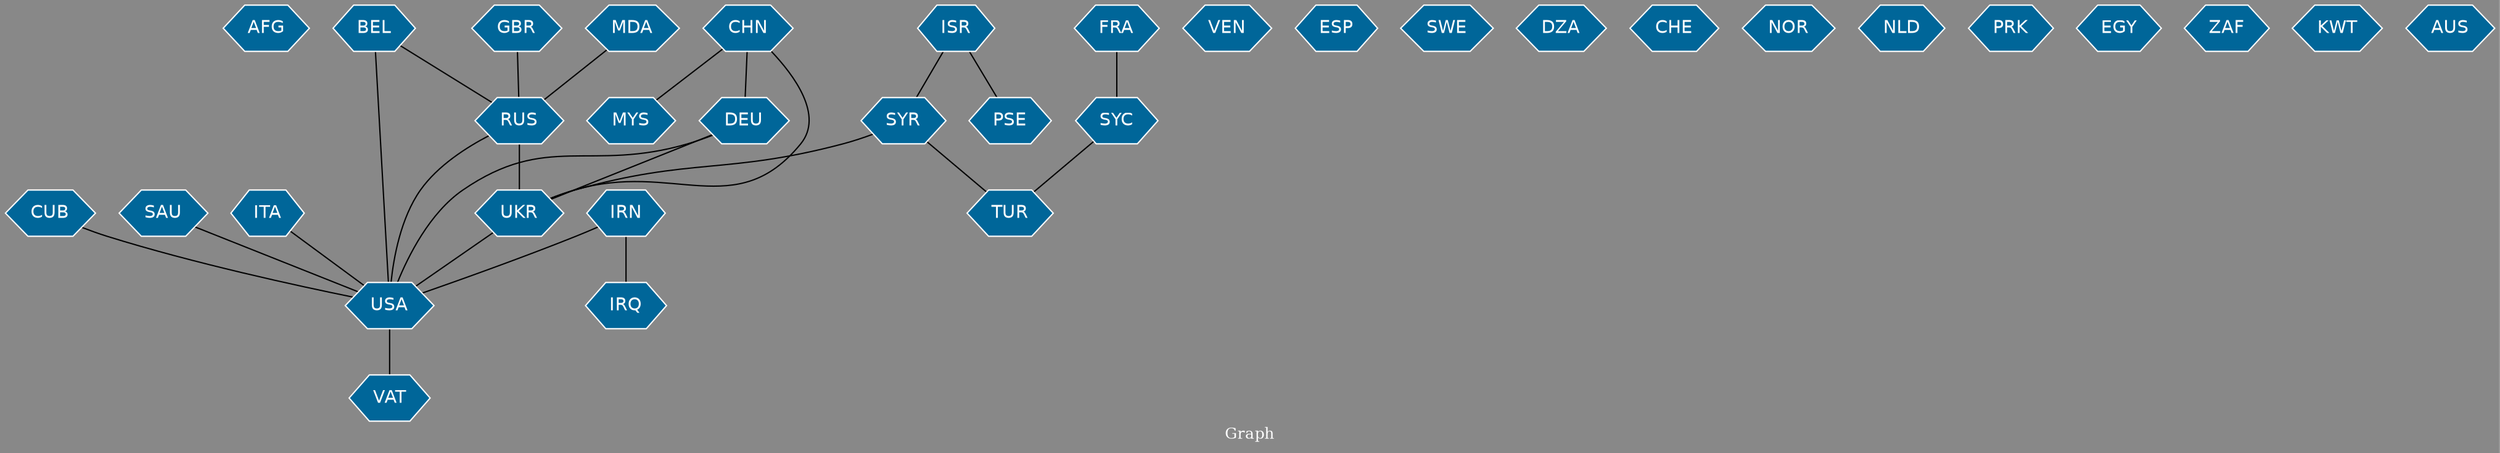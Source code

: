 // Countries together in item graph
graph {
	graph [bgcolor="#888888" fontcolor=white fontsize=12 label="Graph" outputorder=edgesfirst overlap=prism]
	node [color=white fillcolor="#006699" fontcolor=white fontname=Helvetica shape=hexagon style=filled]
	edge [arrowhead=open color=black fontcolor=white fontname=Courier fontsize=12]
		AFG [label=AFG]
		RUS [label=RUS]
		UKR [label=UKR]
		SYR [label=SYR]
		VEN [label=VEN]
		IRN [label=IRN]
		ESP [label=ESP]
		SWE [label=SWE]
		MYS [label=MYS]
		FRA [label=FRA]
		CHN [label=CHN]
		SAU [label=SAU]
		USA [label=USA]
		ITA [label=ITA]
		DZA [label=DZA]
		CHE [label=CHE]
		BEL [label=BEL]
		TUR [label=TUR]
		DEU [label=DEU]
		NOR [label=NOR]
		IRQ [label=IRQ]
		NLD [label=NLD]
		VAT [label=VAT]
		CUB [label=CUB]
		PRK [label=PRK]
		SYC [label=SYC]
		EGY [label=EGY]
		ISR [label=ISR]
		GBR [label=GBR]
		ZAF [label=ZAF]
		MDA [label=MDA]
		KWT [label=KWT]
		AUS [label=AUS]
		PSE [label=PSE]
			DEU -- UKR [weight=1]
			BEL -- USA [weight=1]
			SYR -- TUR [weight=1]
			USA -- VAT [weight=4]
			IRN -- IRQ [weight=2]
			ISR -- SYR [weight=1]
			CHN -- UKR [weight=1]
			ISR -- PSE [weight=1]
			SYR -- UKR [weight=1]
			MDA -- RUS [weight=1]
			RUS -- USA [weight=6]
			CHN -- DEU [weight=1]
			DEU -- USA [weight=1]
			RUS -- UKR [weight=13]
			BEL -- RUS [weight=1]
			SYC -- TUR [weight=1]
			IRN -- USA [weight=1]
			CUB -- USA [weight=1]
			UKR -- USA [weight=3]
			CHN -- MYS [weight=1]
			GBR -- RUS [weight=2]
			FRA -- SYC [weight=1]
			ITA -- USA [weight=1]
			SAU -- USA [weight=3]
}